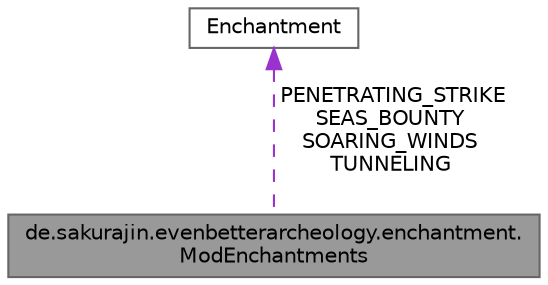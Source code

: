 digraph "de.sakurajin.evenbetterarcheology.enchantment.ModEnchantments"
{
 // LATEX_PDF_SIZE
  bgcolor="transparent";
  edge [fontname=Helvetica,fontsize=10,labelfontname=Helvetica,labelfontsize=10];
  node [fontname=Helvetica,fontsize=10,shape=box,height=0.2,width=0.4];
  Node1 [label="de.sakurajin.evenbetterarcheology.enchantment.\lModEnchantments",height=0.2,width=0.4,color="gray40", fillcolor="grey60", style="filled", fontcolor="black",tooltip=" "];
  Node2 -> Node1 [dir="back",color="darkorchid3",style="dashed",label=" PENETRATING_STRIKE\nSEAS_BOUNTY\nSOARING_WINDS\nTUNNELING" ];
  Node2 [label="Enchantment",height=0.2,width=0.4,color="gray40", fillcolor="white", style="filled",tooltip=" "];
}
